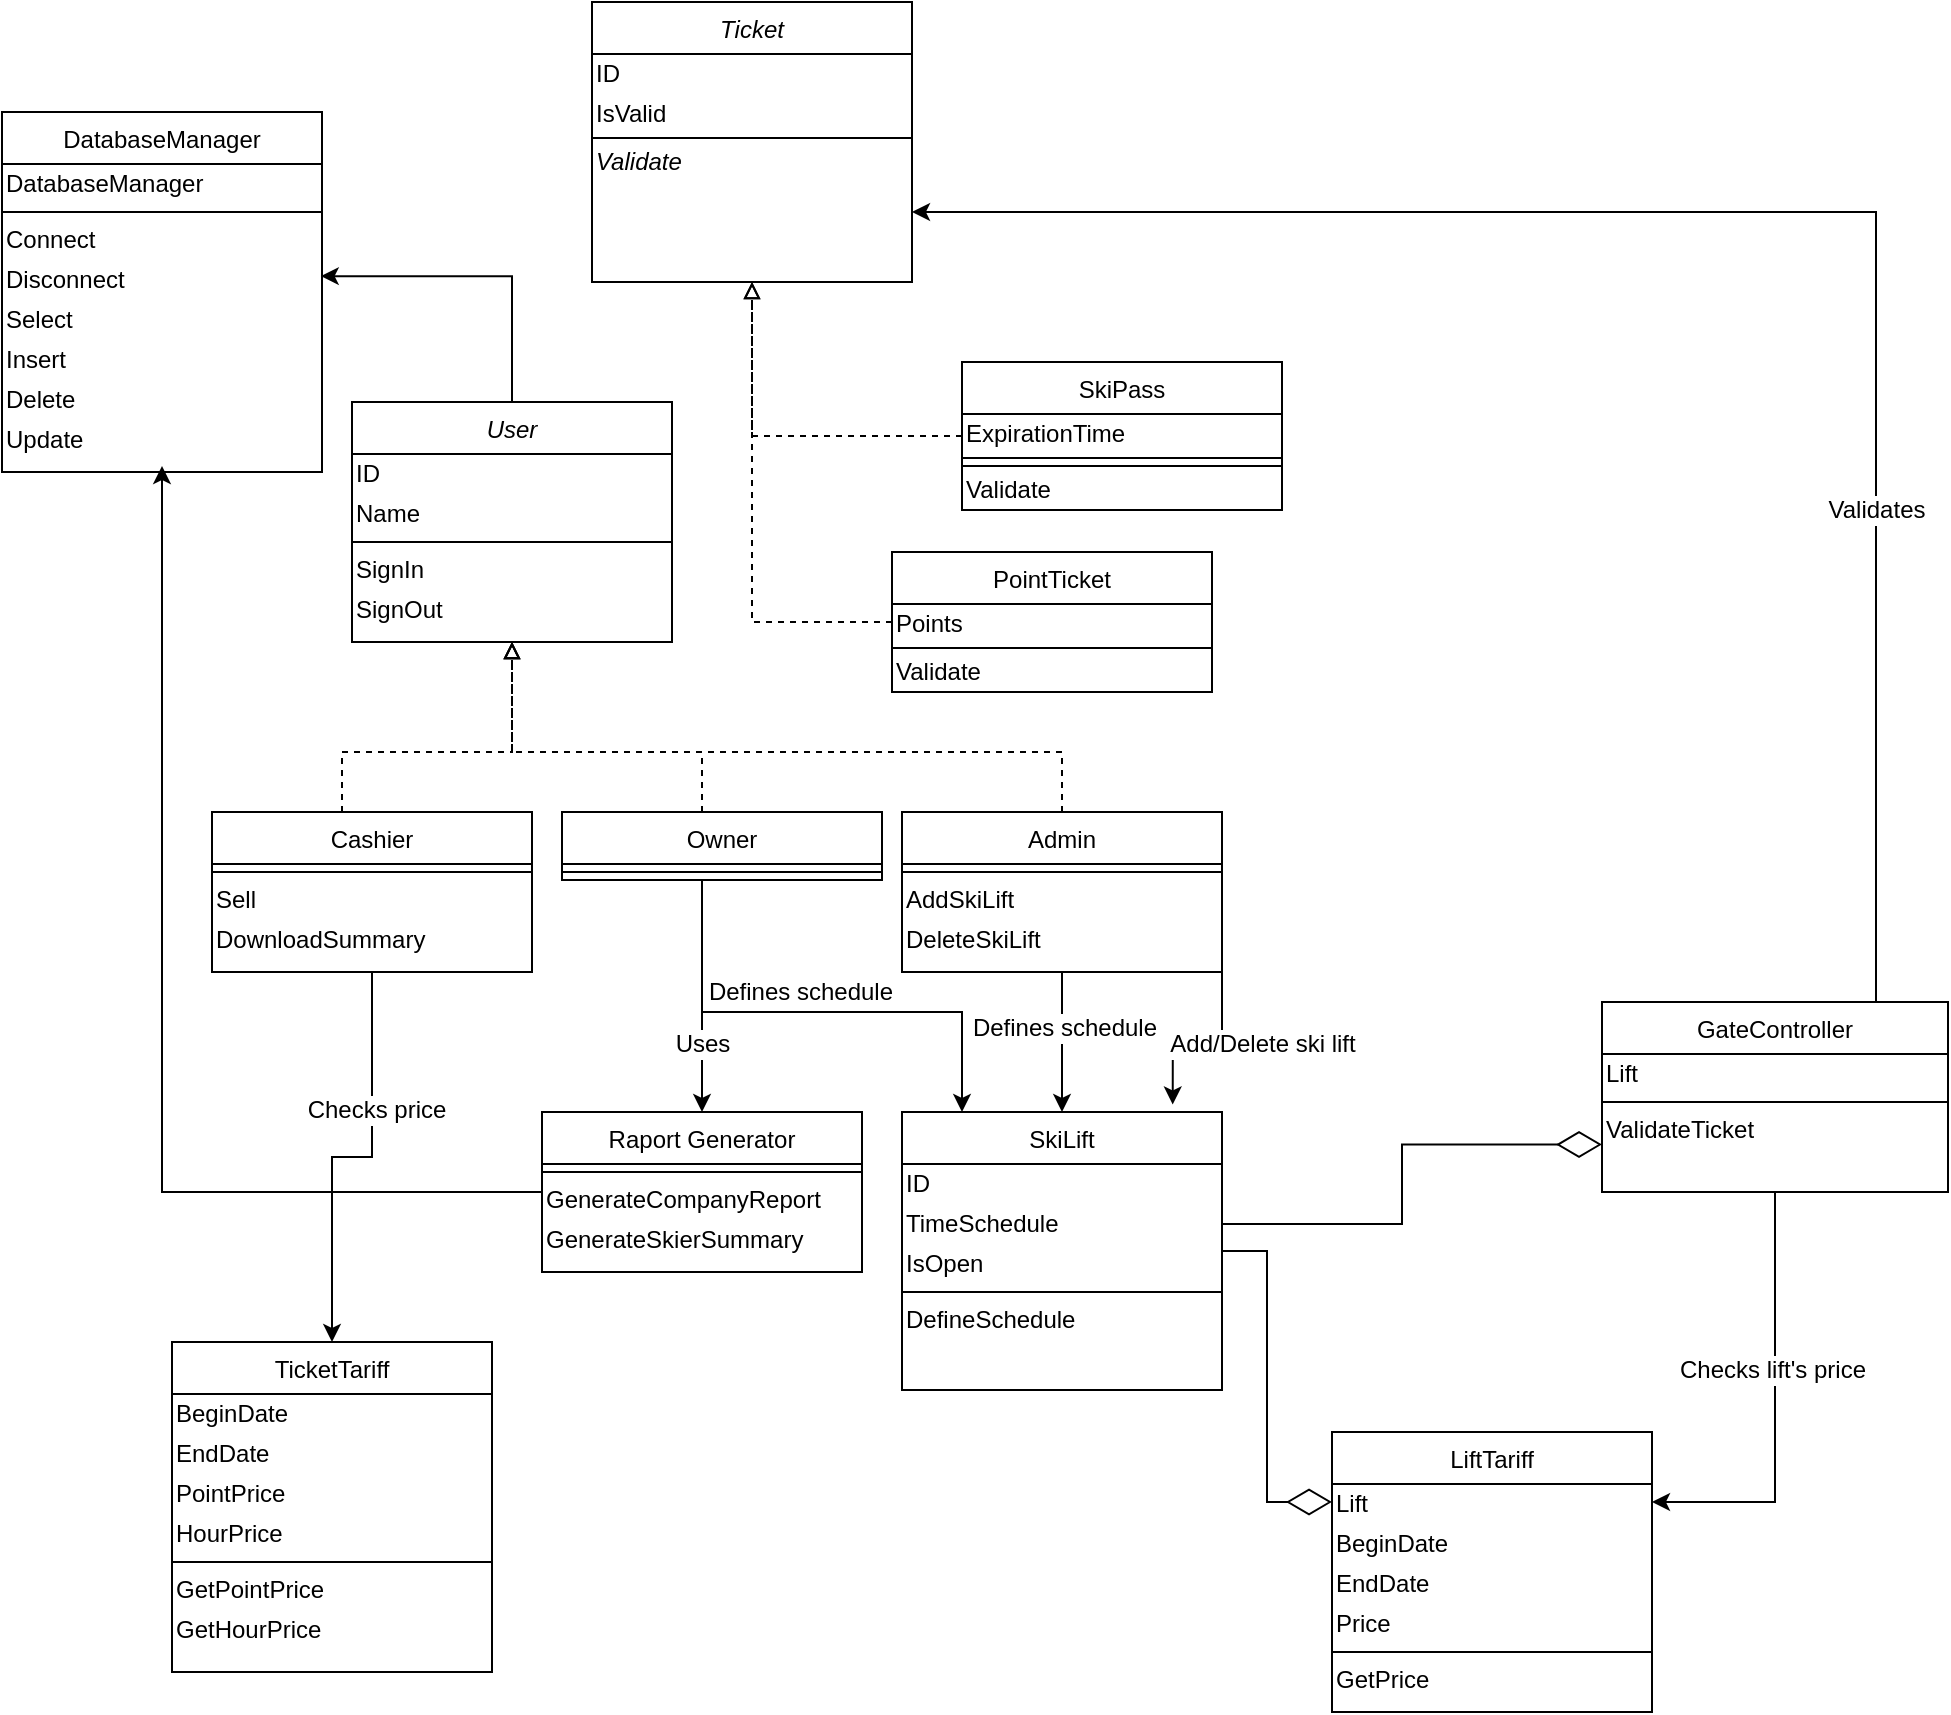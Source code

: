 <mxfile version="12.9.7" type="device"><diagram id="C5RBs43oDa-KdzZeNtuy" name="Page-1"><mxGraphModel dx="1730" dy="877" grid="1" gridSize="5" guides="1" tooltips="1" connect="1" arrows="1" fold="1" page="1" pageScale="1" pageWidth="1600" pageHeight="1200" math="0" shadow="0"><root><mxCell id="WIyWlLk6GJQsqaUBKTNV-0"/><mxCell id="WIyWlLk6GJQsqaUBKTNV-1" parent="WIyWlLk6GJQsqaUBKTNV-0"/><mxCell id="jYbBglgPCkEyPNZyDwEe-70" style="edgeStyle=orthogonalEdgeStyle;rounded=0;orthogonalLoop=1;jettySize=auto;html=1;dashed=1;endArrow=block;endFill=0;entryX=0.5;entryY=1;entryDx=0;entryDy=0;" parent="WIyWlLk6GJQsqaUBKTNV-1" source="jYbBglgPCkEyPNZyDwEe-11" edge="1" target="jYbBglgPCkEyPNZyDwEe-9"><mxGeometry relative="1" as="geometry"><mxPoint x="390" y="380" as="targetPoint"/><Array as="points"><mxPoint x="570" y="420"/><mxPoint x="295" y="420"/></Array></mxGeometry></mxCell><mxCell id="jYbBglgPCkEyPNZyDwEe-83" style="edgeStyle=orthogonalEdgeStyle;rounded=0;orthogonalLoop=1;jettySize=auto;html=1;exitX=0.5;exitY=1;exitDx=0;exitDy=0;endArrow=classic;endFill=1;entryX=0.5;entryY=0;entryDx=0;entryDy=0;" parent="WIyWlLk6GJQsqaUBKTNV-1" source="jYbBglgPCkEyPNZyDwEe-11" target="jYbBglgPCkEyPNZyDwEe-17" edge="1"><mxGeometry relative="1" as="geometry"><mxPoint x="570.111" y="550" as="targetPoint"/><Array as="points"><mxPoint x="570" y="570"/><mxPoint x="570" y="570"/></Array></mxGeometry></mxCell><mxCell id="jYbBglgPCkEyPNZyDwEe-90" value="Defines schedule" style="text;html=1;align=center;verticalAlign=middle;resizable=0;points=[];labelBackgroundColor=#ffffff;" parent="jYbBglgPCkEyPNZyDwEe-83" vertex="1" connectable="0"><mxGeometry x="-0.219" y="1" relative="1" as="geometry"><mxPoint as="offset"/></mxGeometry></mxCell><mxCell id="jYbBglgPCkEyPNZyDwEe-69" style="edgeStyle=orthogonalEdgeStyle;rounded=0;orthogonalLoop=1;jettySize=auto;html=1;entryX=0.5;entryY=1;entryDx=0;entryDy=0;dashed=1;endArrow=block;endFill=0;" parent="WIyWlLk6GJQsqaUBKTNV-1" source="jYbBglgPCkEyPNZyDwEe-13" target="jYbBglgPCkEyPNZyDwEe-9" edge="1"><mxGeometry relative="1" as="geometry"><Array as="points"><mxPoint x="210" y="420"/><mxPoint x="295" y="420"/></Array></mxGeometry></mxCell><mxCell id="jYbBglgPCkEyPNZyDwEe-68" style="edgeStyle=orthogonalEdgeStyle;rounded=0;orthogonalLoop=1;jettySize=auto;html=1;entryX=0.5;entryY=1;entryDx=0;entryDy=0;dashed=1;endArrow=block;endFill=0;" parent="WIyWlLk6GJQsqaUBKTNV-1" source="jYbBglgPCkEyPNZyDwEe-15" target="jYbBglgPCkEyPNZyDwEe-9" edge="1"><mxGeometry relative="1" as="geometry"><Array as="points"><mxPoint x="390" y="420"/><mxPoint x="295" y="420"/></Array></mxGeometry></mxCell><mxCell id="jYbBglgPCkEyPNZyDwEe-74" style="edgeStyle=orthogonalEdgeStyle;rounded=0;orthogonalLoop=1;jettySize=auto;html=1;entryX=0.5;entryY=0;entryDx=0;entryDy=0;endArrow=classic;endFill=1;" parent="WIyWlLk6GJQsqaUBKTNV-1" source="jYbBglgPCkEyPNZyDwEe-15" target="jYbBglgPCkEyPNZyDwEe-7" edge="1"><mxGeometry relative="1" as="geometry"><Array as="points"><mxPoint x="390" y="580"/><mxPoint x="390" y="580"/></Array></mxGeometry></mxCell><mxCell id="jYbBglgPCkEyPNZyDwEe-75" value="Uses" style="text;html=1;align=center;verticalAlign=middle;resizable=0;points=[];labelBackgroundColor=#ffffff;" parent="jYbBglgPCkEyPNZyDwEe-74" vertex="1" connectable="0"><mxGeometry x="-0.317" relative="1" as="geometry"><mxPoint y="42.4" as="offset"/></mxGeometry></mxCell><mxCell id="jYbBglgPCkEyPNZyDwEe-80" style="edgeStyle=orthogonalEdgeStyle;rounded=0;orthogonalLoop=1;jettySize=auto;html=1;endArrow=classic;endFill=1;" parent="WIyWlLk6GJQsqaUBKTNV-1" source="jYbBglgPCkEyPNZyDwEe-15" target="jYbBglgPCkEyPNZyDwEe-17" edge="1"><mxGeometry relative="1" as="geometry"><Array as="points"><mxPoint x="390" y="550"/><mxPoint x="520" y="550"/></Array></mxGeometry></mxCell><mxCell id="jYbBglgPCkEyPNZyDwEe-81" value="Defines schedule" style="text;html=1;align=center;verticalAlign=middle;resizable=0;points=[];labelBackgroundColor=#ffffff;" parent="jYbBglgPCkEyPNZyDwEe-80" vertex="1" connectable="0"><mxGeometry x="0.461" y="2" relative="1" as="geometry"><mxPoint x="-65.14" y="-8.03" as="offset"/></mxGeometry></mxCell><mxCell id="jYbBglgPCkEyPNZyDwEe-92" style="edgeStyle=orthogonalEdgeStyle;rounded=0;orthogonalLoop=1;jettySize=auto;html=1;exitX=1;exitY=1;exitDx=0;exitDy=0;entryX=0.846;entryY=-0.027;entryDx=0;entryDy=0;entryPerimeter=0;endArrow=classic;endFill=1;" parent="WIyWlLk6GJQsqaUBKTNV-1" source="jYbBglgPCkEyPNZyDwEe-11" target="jYbBglgPCkEyPNZyDwEe-17" edge="1"><mxGeometry relative="1" as="geometry"/></mxCell><mxCell id="jYbBglgPCkEyPNZyDwEe-93" value="Add/Delete ski lift" style="text;html=1;align=center;verticalAlign=middle;resizable=0;points=[];labelBackgroundColor=#ffffff;" parent="jYbBglgPCkEyPNZyDwEe-92" vertex="1" connectable="0"><mxGeometry x="-0.318" y="-3" relative="1" as="geometry"><mxPoint x="23" y="4.86" as="offset"/></mxGeometry></mxCell><mxCell id="jYbBglgPCkEyPNZyDwEe-88" style="edgeStyle=orthogonalEdgeStyle;rounded=0;orthogonalLoop=1;jettySize=auto;html=1;entryX=0.996;entryY=0.403;entryDx=0;entryDy=0;entryPerimeter=0;endArrow=classic;endFill=1;exitX=0.5;exitY=0;exitDx=0;exitDy=0;" parent="WIyWlLk6GJQsqaUBKTNV-1" source="jYbBglgPCkEyPNZyDwEe-9" target="jYbBglgPCkEyPNZyDwEe-34" edge="1"><mxGeometry relative="1" as="geometry"><Array as="points"><mxPoint x="295" y="182"/></Array></mxGeometry></mxCell><mxCell id="jYbBglgPCkEyPNZyDwEe-89" style="edgeStyle=orthogonalEdgeStyle;rounded=0;orthogonalLoop=1;jettySize=auto;html=1;entryX=0.5;entryY=1.15;entryDx=0;entryDy=0;entryPerimeter=0;endArrow=classic;endFill=1;" parent="WIyWlLk6GJQsqaUBKTNV-1" source="jYbBglgPCkEyPNZyDwEe-7" target="jYbBglgPCkEyPNZyDwEe-86" edge="1"><mxGeometry relative="1" as="geometry"/></mxCell><mxCell id="zkfFHV4jXpPFQw0GAbJ--0" value="DatabaseManager" style="swimlane;fontStyle=0;align=center;verticalAlign=top;childLayout=stackLayout;horizontal=1;startSize=26;horizontalStack=0;resizeParent=1;resizeLast=0;collapsible=1;marginBottom=0;rounded=0;shadow=0;strokeWidth=1;" parent="WIyWlLk6GJQsqaUBKTNV-1" vertex="1"><mxGeometry x="40" y="100" width="160" height="180" as="geometry"><mxRectangle x="40" y="40" width="160" height="26" as="alternateBounds"/></mxGeometry></mxCell><mxCell id="jYbBglgPCkEyPNZyDwEe-87" value="DatabaseManager" style="text;html=1;align=left;verticalAlign=middle;resizable=0;points=[];autosize=1;" parent="zkfFHV4jXpPFQw0GAbJ--0" vertex="1"><mxGeometry y="26" width="160" height="20" as="geometry"/></mxCell><mxCell id="zkfFHV4jXpPFQw0GAbJ--4" value="" style="line;html=1;strokeWidth=1;align=left;verticalAlign=middle;spacingTop=-1;spacingLeft=3;spacingRight=3;rotatable=0;labelPosition=right;points=[];portConstraint=eastwest;" parent="zkfFHV4jXpPFQw0GAbJ--0" vertex="1"><mxGeometry y="46" width="160" height="8" as="geometry"/></mxCell><mxCell id="jYbBglgPCkEyPNZyDwEe-33" value="Connect" style="text;html=1;align=left;verticalAlign=middle;resizable=0;points=[];autosize=1;" parent="zkfFHV4jXpPFQw0GAbJ--0" vertex="1"><mxGeometry y="54" width="160" height="20" as="geometry"/></mxCell><mxCell id="jYbBglgPCkEyPNZyDwEe-34" value="Disconnect" style="text;html=1;align=left;verticalAlign=middle;resizable=0;points=[];autosize=1;" parent="zkfFHV4jXpPFQw0GAbJ--0" vertex="1"><mxGeometry y="74" width="160" height="20" as="geometry"/></mxCell><mxCell id="jYbBglgPCkEyPNZyDwEe-35" value="Select" style="text;html=1;align=left;verticalAlign=middle;resizable=0;points=[];autosize=1;" parent="zkfFHV4jXpPFQw0GAbJ--0" vertex="1"><mxGeometry y="94" width="160" height="20" as="geometry"/></mxCell><mxCell id="jYbBglgPCkEyPNZyDwEe-84" value="Insert" style="text;html=1;align=left;verticalAlign=middle;resizable=0;points=[];autosize=1;" parent="zkfFHV4jXpPFQw0GAbJ--0" vertex="1"><mxGeometry y="114" width="160" height="20" as="geometry"/></mxCell><mxCell id="jYbBglgPCkEyPNZyDwEe-85" value="Delete" style="text;html=1;align=left;verticalAlign=middle;resizable=0;points=[];autosize=1;" parent="zkfFHV4jXpPFQw0GAbJ--0" vertex="1"><mxGeometry y="134" width="160" height="20" as="geometry"/></mxCell><mxCell id="jYbBglgPCkEyPNZyDwEe-86" value="Update" style="text;html=1;align=left;verticalAlign=middle;resizable=0;points=[];autosize=1;" parent="zkfFHV4jXpPFQw0GAbJ--0" vertex="1"><mxGeometry y="154" width="160" height="20" as="geometry"/></mxCell><mxCell id="jYbBglgPCkEyPNZyDwEe-7" value="Raport Generator" style="swimlane;fontStyle=0;align=center;verticalAlign=top;childLayout=stackLayout;horizontal=1;startSize=26;horizontalStack=0;resizeParent=1;resizeLast=0;collapsible=1;marginBottom=0;rounded=0;shadow=0;strokeWidth=1;" parent="WIyWlLk6GJQsqaUBKTNV-1" vertex="1"><mxGeometry x="310" y="600" width="160" height="80" as="geometry"><mxRectangle x="230" y="140" width="160" height="26" as="alternateBounds"/></mxGeometry></mxCell><mxCell id="jYbBglgPCkEyPNZyDwEe-8" value="" style="line;html=1;strokeWidth=1;align=left;verticalAlign=middle;spacingTop=-1;spacingLeft=3;spacingRight=3;rotatable=0;labelPosition=right;points=[];portConstraint=eastwest;" parent="jYbBglgPCkEyPNZyDwEe-7" vertex="1"><mxGeometry y="26" width="160" height="8" as="geometry"/></mxCell><mxCell id="jYbBglgPCkEyPNZyDwEe-71" value="GenerateCompanyReport" style="text;html=1;align=left;verticalAlign=middle;resizable=0;points=[];autosize=1;" parent="jYbBglgPCkEyPNZyDwEe-7" vertex="1"><mxGeometry y="34" width="160" height="20" as="geometry"/></mxCell><mxCell id="PhKFy4bMk8W5h-X8-FNo-0" value="&lt;div align=&quot;left&quot;&gt;GenerateSkierSummary&lt;/div&gt;" style="text;html=1;align=left;verticalAlign=middle;resizable=0;points=[];autosize=1;" vertex="1" parent="jYbBglgPCkEyPNZyDwEe-7"><mxGeometry y="54" width="160" height="20" as="geometry"/></mxCell><mxCell id="PhKFy4bMk8W5h-X8-FNo-47" style="edgeStyle=orthogonalEdgeStyle;rounded=0;orthogonalLoop=1;jettySize=auto;html=1;entryX=0;entryY=0.25;entryDx=0;entryDy=0;endArrow=diamondThin;endFill=0;endSize=20;strokeWidth=1;jumpSize=6;" edge="1" parent="WIyWlLk6GJQsqaUBKTNV-1" source="jYbBglgPCkEyPNZyDwEe-17" target="PhKFy4bMk8W5h-X8-FNo-13"><mxGeometry relative="1" as="geometry"/></mxCell><mxCell id="jYbBglgPCkEyPNZyDwEe-17" value="SkiLift" style="swimlane;fontStyle=0;align=center;verticalAlign=top;childLayout=stackLayout;horizontal=1;startSize=26;horizontalStack=0;resizeParent=1;resizeLast=0;collapsible=1;marginBottom=0;rounded=0;shadow=0;strokeWidth=1;" parent="WIyWlLk6GJQsqaUBKTNV-1" vertex="1"><mxGeometry x="490" y="600" width="160" height="139" as="geometry"><mxRectangle x="230" y="140" width="160" height="26" as="alternateBounds"/></mxGeometry></mxCell><mxCell id="jYbBglgPCkEyPNZyDwEe-76" value="ID" style="text;html=1;align=left;verticalAlign=middle;resizable=0;points=[];autosize=1;" parent="jYbBglgPCkEyPNZyDwEe-17" vertex="1"><mxGeometry y="26" width="160" height="20" as="geometry"/></mxCell><mxCell id="jYbBglgPCkEyPNZyDwEe-77" value="TimeSchedule" style="text;html=1;align=left;verticalAlign=middle;resizable=0;points=[];autosize=1;" parent="jYbBglgPCkEyPNZyDwEe-17" vertex="1"><mxGeometry y="46" width="160" height="20" as="geometry"/></mxCell><mxCell id="PhKFy4bMk8W5h-X8-FNo-43" value="IsOpen" style="text;html=1;align=left;verticalAlign=middle;resizable=0;points=[];autosize=1;" vertex="1" parent="jYbBglgPCkEyPNZyDwEe-17"><mxGeometry y="66" width="160" height="20" as="geometry"/></mxCell><mxCell id="jYbBglgPCkEyPNZyDwEe-18" value="" style="line;html=1;strokeWidth=1;align=left;verticalAlign=middle;spacingTop=-1;spacingLeft=3;spacingRight=3;rotatable=0;labelPosition=right;points=[];portConstraint=eastwest;" parent="jYbBglgPCkEyPNZyDwEe-17" vertex="1"><mxGeometry y="86" width="160" height="8" as="geometry"/></mxCell><mxCell id="jYbBglgPCkEyPNZyDwEe-78" value="DefineSchedule" style="text;html=1;align=left;verticalAlign=middle;resizable=0;points=[];autosize=1;" parent="jYbBglgPCkEyPNZyDwEe-17" vertex="1"><mxGeometry y="94" width="160" height="20" as="geometry"/></mxCell><mxCell id="jYbBglgPCkEyPNZyDwEe-9" value="User" style="swimlane;fontStyle=2;align=center;verticalAlign=top;childLayout=stackLayout;horizontal=1;startSize=26;horizontalStack=0;resizeParent=1;resizeLast=0;collapsible=1;marginBottom=0;rounded=0;shadow=0;strokeWidth=1;" parent="WIyWlLk6GJQsqaUBKTNV-1" vertex="1"><mxGeometry x="215" y="245" width="160" height="120" as="geometry"><mxRectangle x="230" y="140" width="160" height="26" as="alternateBounds"/></mxGeometry></mxCell><mxCell id="jYbBglgPCkEyPNZyDwEe-55" value="ID" style="text;html=1;align=left;verticalAlign=middle;resizable=0;points=[];autosize=1;" parent="jYbBglgPCkEyPNZyDwEe-9" vertex="1"><mxGeometry y="26" width="160" height="20" as="geometry"/></mxCell><mxCell id="jYbBglgPCkEyPNZyDwEe-56" value="&lt;div&gt;&lt;span&gt;Name&lt;/span&gt;&lt;/div&gt;" style="text;html=1;align=left;verticalAlign=middle;resizable=0;points=[];autosize=1;" parent="jYbBglgPCkEyPNZyDwEe-9" vertex="1"><mxGeometry y="46" width="160" height="20" as="geometry"/></mxCell><mxCell id="jYbBglgPCkEyPNZyDwEe-10" value="" style="line;html=1;strokeWidth=1;align=left;verticalAlign=middle;spacingTop=-1;spacingLeft=3;spacingRight=3;rotatable=0;labelPosition=right;points=[];portConstraint=eastwest;" parent="jYbBglgPCkEyPNZyDwEe-9" vertex="1"><mxGeometry y="66" width="160" height="8" as="geometry"/></mxCell><mxCell id="jYbBglgPCkEyPNZyDwEe-57" value="SignIn" style="text;html=1;align=left;verticalAlign=middle;resizable=0;points=[];autosize=1;" parent="jYbBglgPCkEyPNZyDwEe-9" vertex="1"><mxGeometry y="74" width="160" height="20" as="geometry"/></mxCell><mxCell id="jYbBglgPCkEyPNZyDwEe-58" value="SignOut" style="text;html=1;align=left;verticalAlign=middle;resizable=0;points=[];autosize=1;" parent="jYbBglgPCkEyPNZyDwEe-9" vertex="1"><mxGeometry y="94" width="160" height="20" as="geometry"/></mxCell><mxCell id="jYbBglgPCkEyPNZyDwEe-1" value="Ticket" style="swimlane;fontStyle=2;align=center;verticalAlign=top;childLayout=stackLayout;horizontal=1;startSize=26;horizontalStack=0;resizeParent=1;resizeLast=0;collapsible=1;marginBottom=0;rounded=0;shadow=0;strokeWidth=1;" parent="WIyWlLk6GJQsqaUBKTNV-1" vertex="1"><mxGeometry x="335" y="45" width="160" height="140" as="geometry"><mxRectangle x="230" y="140" width="160" height="26" as="alternateBounds"/></mxGeometry></mxCell><mxCell id="jYbBglgPCkEyPNZyDwEe-26" value="ID" style="text;html=1;align=left;verticalAlign=middle;resizable=0;points=[];autosize=1;" parent="jYbBglgPCkEyPNZyDwEe-1" vertex="1"><mxGeometry y="26" width="160" height="20" as="geometry"/></mxCell><mxCell id="jYbBglgPCkEyPNZyDwEe-27" value="IsValid" style="text;html=1;align=left;verticalAlign=middle;resizable=0;points=[];autosize=1;" parent="jYbBglgPCkEyPNZyDwEe-1" vertex="1"><mxGeometry y="46" width="160" height="20" as="geometry"/></mxCell><mxCell id="jYbBglgPCkEyPNZyDwEe-5" value="" style="line;html=1;strokeWidth=1;align=left;verticalAlign=middle;spacingTop=-1;spacingLeft=3;spacingRight=3;rotatable=0;labelPosition=right;points=[];portConstraint=eastwest;" parent="jYbBglgPCkEyPNZyDwEe-1" vertex="1"><mxGeometry y="66" width="160" height="4" as="geometry"/></mxCell><mxCell id="jYbBglgPCkEyPNZyDwEe-31" value="&lt;i&gt;Validate&lt;/i&gt;" style="text;html=1;align=left;verticalAlign=middle;resizable=0;points=[];autosize=1;" parent="jYbBglgPCkEyPNZyDwEe-1" vertex="1"><mxGeometry y="70" width="160" height="20" as="geometry"/></mxCell><mxCell id="jYbBglgPCkEyPNZyDwEe-11" value="Admin" style="swimlane;fontStyle=0;align=center;verticalAlign=top;childLayout=stackLayout;horizontal=1;startSize=26;horizontalStack=0;resizeParent=1;resizeLast=0;collapsible=1;marginBottom=0;rounded=0;shadow=0;strokeWidth=1;" parent="WIyWlLk6GJQsqaUBKTNV-1" vertex="1"><mxGeometry x="490" y="450" width="160" height="80" as="geometry"><mxRectangle x="230" y="140" width="160" height="26" as="alternateBounds"/></mxGeometry></mxCell><mxCell id="jYbBglgPCkEyPNZyDwEe-12" value="" style="line;html=1;strokeWidth=1;align=left;verticalAlign=middle;spacingTop=-1;spacingLeft=3;spacingRight=3;rotatable=0;labelPosition=right;points=[];portConstraint=eastwest;" parent="jYbBglgPCkEyPNZyDwEe-11" vertex="1"><mxGeometry y="26" width="160" height="8" as="geometry"/></mxCell><mxCell id="jYbBglgPCkEyPNZyDwEe-61" value="AddSkiLift" style="text;html=1;align=left;verticalAlign=middle;resizable=0;points=[];autosize=1;" parent="jYbBglgPCkEyPNZyDwEe-11" vertex="1"><mxGeometry y="34" width="160" height="20" as="geometry"/></mxCell><mxCell id="jYbBglgPCkEyPNZyDwEe-62" value="DeleteSkiLift" style="text;html=1;align=left;verticalAlign=middle;resizable=0;points=[];autosize=1;" parent="jYbBglgPCkEyPNZyDwEe-11" vertex="1"><mxGeometry y="54" width="160" height="20" as="geometry"/></mxCell><mxCell id="jYbBglgPCkEyPNZyDwEe-15" value="Owner" style="swimlane;fontStyle=0;align=center;verticalAlign=top;childLayout=stackLayout;horizontal=1;startSize=26;horizontalStack=0;resizeParent=1;resizeLast=0;collapsible=1;marginBottom=0;rounded=0;shadow=0;strokeWidth=1;" parent="WIyWlLk6GJQsqaUBKTNV-1" vertex="1"><mxGeometry x="320" y="450" width="160" height="34" as="geometry"><mxRectangle x="230" y="140" width="160" height="26" as="alternateBounds"/></mxGeometry></mxCell><mxCell id="jYbBglgPCkEyPNZyDwEe-16" value="" style="line;html=1;strokeWidth=1;align=left;verticalAlign=middle;spacingTop=-1;spacingLeft=3;spacingRight=3;rotatable=0;labelPosition=right;points=[];portConstraint=eastwest;" parent="jYbBglgPCkEyPNZyDwEe-15" vertex="1"><mxGeometry y="26" width="160" height="8" as="geometry"/></mxCell><mxCell id="PhKFy4bMk8W5h-X8-FNo-57" style="edgeStyle=orthogonalEdgeStyle;rounded=0;jumpSize=6;orthogonalLoop=1;jettySize=auto;html=1;entryX=0.5;entryY=0;entryDx=0;entryDy=0;endArrow=classic;endFill=1;endSize=6;strokeWidth=1;" edge="1" parent="WIyWlLk6GJQsqaUBKTNV-1" source="jYbBglgPCkEyPNZyDwEe-13" target="PhKFy4bMk8W5h-X8-FNo-49"><mxGeometry relative="1" as="geometry"/></mxCell><mxCell id="PhKFy4bMk8W5h-X8-FNo-58" value="Checks price" style="text;html=1;align=center;verticalAlign=middle;resizable=0;points=[];labelBackgroundColor=#ffffff;" vertex="1" connectable="0" parent="PhKFy4bMk8W5h-X8-FNo-57"><mxGeometry x="-0.327" y="2" relative="1" as="geometry"><mxPoint as="offset"/></mxGeometry></mxCell><mxCell id="jYbBglgPCkEyPNZyDwEe-13" value="Cashier" style="swimlane;fontStyle=0;align=center;verticalAlign=top;childLayout=stackLayout;horizontal=1;startSize=26;horizontalStack=0;resizeParent=1;resizeLast=0;collapsible=1;marginBottom=0;rounded=0;shadow=0;strokeWidth=1;" parent="WIyWlLk6GJQsqaUBKTNV-1" vertex="1"><mxGeometry x="145" y="450" width="160" height="80" as="geometry"><mxRectangle x="230" y="140" width="160" height="26" as="alternateBounds"/></mxGeometry></mxCell><mxCell id="jYbBglgPCkEyPNZyDwEe-14" value="" style="line;html=1;strokeWidth=1;align=left;verticalAlign=middle;spacingTop=-1;spacingLeft=3;spacingRight=3;rotatable=0;labelPosition=right;points=[];portConstraint=eastwest;" parent="jYbBglgPCkEyPNZyDwEe-13" vertex="1"><mxGeometry y="26" width="160" height="8" as="geometry"/></mxCell><mxCell id="jYbBglgPCkEyPNZyDwEe-59" value="Sell" style="text;html=1;align=left;verticalAlign=middle;resizable=0;points=[];autosize=1;" parent="jYbBglgPCkEyPNZyDwEe-13" vertex="1"><mxGeometry y="34" width="160" height="20" as="geometry"/></mxCell><mxCell id="jYbBglgPCkEyPNZyDwEe-60" value="DownloadSummary" style="text;html=1;align=left;verticalAlign=middle;resizable=0;points=[];autosize=1;" parent="jYbBglgPCkEyPNZyDwEe-13" vertex="1"><mxGeometry y="54" width="160" height="20" as="geometry"/></mxCell><mxCell id="PhKFy4bMk8W5h-X8-FNo-23" style="edgeStyle=orthogonalEdgeStyle;rounded=0;orthogonalLoop=1;jettySize=auto;html=1;entryX=0.5;entryY=1;entryDx=0;entryDy=0;dashed=1;endArrow=block;endFill=0;" edge="1" parent="WIyWlLk6GJQsqaUBKTNV-1" source="jYbBglgPCkEyPNZyDwEe-36" target="jYbBglgPCkEyPNZyDwEe-1"><mxGeometry relative="1" as="geometry"><Array as="points"><mxPoint x="415" y="355"/></Array></mxGeometry></mxCell><mxCell id="jYbBglgPCkEyPNZyDwEe-36" value="PointTicket" style="swimlane;fontStyle=0;align=center;verticalAlign=top;childLayout=stackLayout;horizontal=1;startSize=26;horizontalStack=0;resizeParent=1;resizeLast=0;collapsible=1;marginBottom=0;rounded=0;shadow=0;strokeWidth=1;" parent="WIyWlLk6GJQsqaUBKTNV-1" vertex="1"><mxGeometry x="485" y="320" width="160" height="70" as="geometry"><mxRectangle x="230" y="140" width="160" height="26" as="alternateBounds"/></mxGeometry></mxCell><mxCell id="jYbBglgPCkEyPNZyDwEe-49" value="Points" style="text;html=1;align=left;verticalAlign=middle;resizable=0;points=[];autosize=1;" parent="jYbBglgPCkEyPNZyDwEe-36" vertex="1"><mxGeometry y="26" width="160" height="20" as="geometry"/></mxCell><mxCell id="jYbBglgPCkEyPNZyDwEe-40" value="" style="line;html=1;strokeWidth=1;align=left;verticalAlign=middle;spacingTop=-1;spacingLeft=3;spacingRight=3;rotatable=0;labelPosition=right;points=[];portConstraint=eastwest;" parent="jYbBglgPCkEyPNZyDwEe-36" vertex="1"><mxGeometry y="46" width="160" height="4" as="geometry"/></mxCell><mxCell id="jYbBglgPCkEyPNZyDwEe-50" value="Validate" style="text;html=1;align=left;verticalAlign=middle;resizable=0;points=[];autosize=1;" parent="jYbBglgPCkEyPNZyDwEe-36" vertex="1"><mxGeometry y="50" width="160" height="20" as="geometry"/></mxCell><mxCell id="PhKFy4bMk8W5h-X8-FNo-22" style="edgeStyle=orthogonalEdgeStyle;rounded=0;orthogonalLoop=1;jettySize=auto;html=1;entryX=0.5;entryY=1;entryDx=0;entryDy=0;dashed=1;endArrow=block;endFill=0;" edge="1" parent="WIyWlLk6GJQsqaUBKTNV-1" source="jYbBglgPCkEyPNZyDwEe-43" target="jYbBglgPCkEyPNZyDwEe-1"><mxGeometry relative="1" as="geometry"/></mxCell><mxCell id="jYbBglgPCkEyPNZyDwEe-43" value="SkiPass" style="swimlane;fontStyle=0;align=center;verticalAlign=top;childLayout=stackLayout;horizontal=1;startSize=26;horizontalStack=0;resizeParent=1;resizeLast=0;collapsible=1;marginBottom=0;rounded=0;shadow=0;strokeWidth=1;" parent="WIyWlLk6GJQsqaUBKTNV-1" vertex="1"><mxGeometry x="520" y="225" width="160" height="74" as="geometry"><mxRectangle x="230" y="140" width="160" height="26" as="alternateBounds"/></mxGeometry></mxCell><mxCell id="jYbBglgPCkEyPNZyDwEe-46" value="ExpirationTime" style="text;html=1;align=left;verticalAlign=middle;resizable=0;points=[];autosize=1;" parent="jYbBglgPCkEyPNZyDwEe-43" vertex="1"><mxGeometry y="26" width="160" height="20" as="geometry"/></mxCell><mxCell id="PhKFy4bMk8W5h-X8-FNo-3" value="" style="line;html=1;strokeWidth=1;align=left;verticalAlign=middle;spacingTop=-1;spacingLeft=3;spacingRight=3;rotatable=0;labelPosition=right;points=[];portConstraint=eastwest;" vertex="1" parent="jYbBglgPCkEyPNZyDwEe-43"><mxGeometry y="46" width="160" height="4" as="geometry"/></mxCell><mxCell id="jYbBglgPCkEyPNZyDwEe-47" value="" style="line;html=1;strokeWidth=1;align=left;verticalAlign=middle;spacingTop=-1;spacingLeft=3;spacingRight=3;rotatable=0;labelPosition=right;points=[];portConstraint=eastwest;" parent="jYbBglgPCkEyPNZyDwEe-43" vertex="1"><mxGeometry y="50" width="160" height="4" as="geometry"/></mxCell><mxCell id="jYbBglgPCkEyPNZyDwEe-48" value="Validate" style="text;html=1;align=left;verticalAlign=middle;resizable=0;points=[];autosize=1;" parent="jYbBglgPCkEyPNZyDwEe-43" vertex="1"><mxGeometry y="54" width="160" height="20" as="geometry"/></mxCell><mxCell id="PhKFy4bMk8W5h-X8-FNo-36" style="edgeStyle=orthogonalEdgeStyle;rounded=0;orthogonalLoop=1;jettySize=auto;html=1;entryX=1;entryY=0.75;entryDx=0;entryDy=0;endArrow=classic;endFill=1;" edge="1" parent="WIyWlLk6GJQsqaUBKTNV-1" source="PhKFy4bMk8W5h-X8-FNo-24" target="jYbBglgPCkEyPNZyDwEe-1"><mxGeometry relative="1" as="geometry"><Array as="points"><mxPoint x="977" y="150"/></Array></mxGeometry></mxCell><mxCell id="PhKFy4bMk8W5h-X8-FNo-39" value="Validates" style="text;html=1;align=center;verticalAlign=middle;resizable=0;points=[];labelBackgroundColor=#ffffff;" vertex="1" connectable="0" parent="PhKFy4bMk8W5h-X8-FNo-36"><mxGeometry x="-0.439" relative="1" as="geometry"><mxPoint as="offset"/></mxGeometry></mxCell><mxCell id="PhKFy4bMk8W5h-X8-FNo-42" style="edgeStyle=orthogonalEdgeStyle;rounded=0;orthogonalLoop=1;jettySize=auto;html=1;entryX=0;entryY=0.75;entryDx=0;entryDy=0;endArrow=diamondThin;endFill=0;strokeWidth=1;endSize=20;" edge="1" parent="WIyWlLk6GJQsqaUBKTNV-1" source="jYbBglgPCkEyPNZyDwEe-77" target="PhKFy4bMk8W5h-X8-FNo-24"><mxGeometry relative="1" as="geometry"/></mxCell><mxCell id="PhKFy4bMk8W5h-X8-FNo-46" style="edgeStyle=orthogonalEdgeStyle;rounded=0;orthogonalLoop=1;jettySize=auto;html=1;entryX=1;entryY=0.25;entryDx=0;entryDy=0;endArrow=classic;endFill=1;endSize=6;strokeWidth=1;exitX=0.5;exitY=1;exitDx=0;exitDy=0;" edge="1" parent="WIyWlLk6GJQsqaUBKTNV-1" source="PhKFy4bMk8W5h-X8-FNo-24" target="PhKFy4bMk8W5h-X8-FNo-13"><mxGeometry relative="1" as="geometry"/></mxCell><mxCell id="PhKFy4bMk8W5h-X8-FNo-48" value="Checks lift's price" style="text;html=1;align=center;verticalAlign=middle;resizable=0;points=[];labelBackgroundColor=#ffffff;" vertex="1" connectable="0" parent="PhKFy4bMk8W5h-X8-FNo-46"><mxGeometry x="-0.176" y="-2" relative="1" as="geometry"><mxPoint as="offset"/></mxGeometry></mxCell><mxCell id="PhKFy4bMk8W5h-X8-FNo-24" value="GateController" style="swimlane;fontStyle=0;align=center;verticalAlign=top;childLayout=stackLayout;horizontal=1;startSize=26;horizontalStack=0;resizeParent=1;resizeLast=0;collapsible=1;marginBottom=0;rounded=0;shadow=0;strokeWidth=1;" vertex="1" parent="WIyWlLk6GJQsqaUBKTNV-1"><mxGeometry x="840" y="545" width="173" height="95" as="geometry"><mxRectangle x="230" y="140" width="160" height="26" as="alternateBounds"/></mxGeometry></mxCell><mxCell id="PhKFy4bMk8W5h-X8-FNo-40" value="Lift" style="text;html=1;align=left;verticalAlign=middle;resizable=0;points=[];autosize=1;" vertex="1" parent="PhKFy4bMk8W5h-X8-FNo-24"><mxGeometry y="26" width="173" height="20" as="geometry"/></mxCell><mxCell id="PhKFy4bMk8W5h-X8-FNo-29" value="" style="line;html=1;strokeWidth=1;align=left;verticalAlign=middle;spacingTop=-1;spacingLeft=3;spacingRight=3;rotatable=0;labelPosition=right;points=[];portConstraint=eastwest;" vertex="1" parent="PhKFy4bMk8W5h-X8-FNo-24"><mxGeometry y="46" width="173" height="8" as="geometry"/></mxCell><mxCell id="PhKFy4bMk8W5h-X8-FNo-31" value="ValidateTicket" style="text;html=1;align=left;verticalAlign=middle;resizable=0;points=[];autosize=1;" vertex="1" parent="PhKFy4bMk8W5h-X8-FNo-24"><mxGeometry y="54" width="173" height="20" as="geometry"/></mxCell><mxCell id="PhKFy4bMk8W5h-X8-FNo-13" value="LiftTariff" style="swimlane;fontStyle=0;align=center;verticalAlign=top;childLayout=stackLayout;horizontal=1;startSize=26;horizontalStack=0;resizeParent=1;resizeLast=0;collapsible=1;marginBottom=0;rounded=0;shadow=0;strokeWidth=1;" vertex="1" parent="WIyWlLk6GJQsqaUBKTNV-1"><mxGeometry x="705" y="760" width="160" height="140" as="geometry"><mxRectangle x="230" y="140" width="160" height="26" as="alternateBounds"/></mxGeometry></mxCell><mxCell id="PhKFy4bMk8W5h-X8-FNo-15" value="Lift" style="text;html=1;align=left;verticalAlign=middle;resizable=0;points=[];autosize=1;" vertex="1" parent="PhKFy4bMk8W5h-X8-FNo-13"><mxGeometry y="26" width="160" height="20" as="geometry"/></mxCell><mxCell id="PhKFy4bMk8W5h-X8-FNo-17" value="&lt;div align=&quot;left&quot;&gt;BeginDate&lt;/div&gt;" style="text;html=1;align=left;verticalAlign=middle;resizable=0;points=[];autosize=1;" vertex="1" parent="PhKFy4bMk8W5h-X8-FNo-13"><mxGeometry y="46" width="160" height="20" as="geometry"/></mxCell><mxCell id="PhKFy4bMk8W5h-X8-FNo-18" value="EndDate" style="text;html=1;align=left;verticalAlign=middle;resizable=0;points=[];autosize=1;" vertex="1" parent="PhKFy4bMk8W5h-X8-FNo-13"><mxGeometry y="66" width="160" height="20" as="geometry"/></mxCell><mxCell id="PhKFy4bMk8W5h-X8-FNo-16" value="Price" style="text;html=1;align=left;verticalAlign=middle;resizable=0;points=[];autosize=1;" vertex="1" parent="PhKFy4bMk8W5h-X8-FNo-13"><mxGeometry y="86" width="160" height="20" as="geometry"/></mxCell><mxCell id="PhKFy4bMk8W5h-X8-FNo-14" value="" style="line;html=1;strokeWidth=1;align=left;verticalAlign=middle;spacingTop=-1;spacingLeft=3;spacingRight=3;rotatable=0;labelPosition=right;points=[];portConstraint=eastwest;" vertex="1" parent="PhKFy4bMk8W5h-X8-FNo-13"><mxGeometry y="106" width="160" height="8" as="geometry"/></mxCell><mxCell id="PhKFy4bMk8W5h-X8-FNo-20" value="GetPrice" style="text;html=1;align=left;verticalAlign=middle;resizable=0;points=[];autosize=1;" vertex="1" parent="PhKFy4bMk8W5h-X8-FNo-13"><mxGeometry y="114" width="160" height="20" as="geometry"/></mxCell><mxCell id="PhKFy4bMk8W5h-X8-FNo-49" value="TicketTariff" style="swimlane;fontStyle=0;align=center;verticalAlign=top;childLayout=stackLayout;horizontal=1;startSize=26;horizontalStack=0;resizeParent=1;resizeLast=0;collapsible=1;marginBottom=0;rounded=0;shadow=0;strokeWidth=1;" vertex="1" parent="WIyWlLk6GJQsqaUBKTNV-1"><mxGeometry x="125" y="715" width="160" height="165" as="geometry"><mxRectangle x="230" y="140" width="160" height="26" as="alternateBounds"/></mxGeometry></mxCell><mxCell id="PhKFy4bMk8W5h-X8-FNo-51" value="&lt;div align=&quot;left&quot;&gt;BeginDate&lt;/div&gt;" style="text;html=1;align=left;verticalAlign=middle;resizable=0;points=[];autosize=1;" vertex="1" parent="PhKFy4bMk8W5h-X8-FNo-49"><mxGeometry y="26" width="160" height="20" as="geometry"/></mxCell><mxCell id="PhKFy4bMk8W5h-X8-FNo-52" value="EndDate" style="text;html=1;align=left;verticalAlign=middle;resizable=0;points=[];autosize=1;" vertex="1" parent="PhKFy4bMk8W5h-X8-FNo-49"><mxGeometry y="46" width="160" height="20" as="geometry"/></mxCell><mxCell id="PhKFy4bMk8W5h-X8-FNo-53" value="PointPrice" style="text;html=1;align=left;verticalAlign=middle;resizable=0;points=[];autosize=1;" vertex="1" parent="PhKFy4bMk8W5h-X8-FNo-49"><mxGeometry y="66" width="160" height="20" as="geometry"/></mxCell><mxCell id="PhKFy4bMk8W5h-X8-FNo-56" value="HourPrice" style="text;html=1;align=left;verticalAlign=middle;resizable=0;points=[];autosize=1;" vertex="1" parent="PhKFy4bMk8W5h-X8-FNo-49"><mxGeometry y="86" width="160" height="20" as="geometry"/></mxCell><mxCell id="PhKFy4bMk8W5h-X8-FNo-54" value="" style="line;html=1;strokeWidth=1;align=left;verticalAlign=middle;spacingTop=-1;spacingLeft=3;spacingRight=3;rotatable=0;labelPosition=right;points=[];portConstraint=eastwest;" vertex="1" parent="PhKFy4bMk8W5h-X8-FNo-49"><mxGeometry y="106" width="160" height="8" as="geometry"/></mxCell><mxCell id="PhKFy4bMk8W5h-X8-FNo-55" value="GetPointPrice" style="text;html=1;align=left;verticalAlign=middle;resizable=0;points=[];autosize=1;" vertex="1" parent="PhKFy4bMk8W5h-X8-FNo-49"><mxGeometry y="114" width="160" height="20" as="geometry"/></mxCell><mxCell id="PhKFy4bMk8W5h-X8-FNo-59" value="GetHourPrice" style="text;html=1;align=left;verticalAlign=middle;resizable=0;points=[];autosize=1;" vertex="1" parent="PhKFy4bMk8W5h-X8-FNo-49"><mxGeometry y="134" width="160" height="20" as="geometry"/></mxCell></root></mxGraphModel></diagram></mxfile>